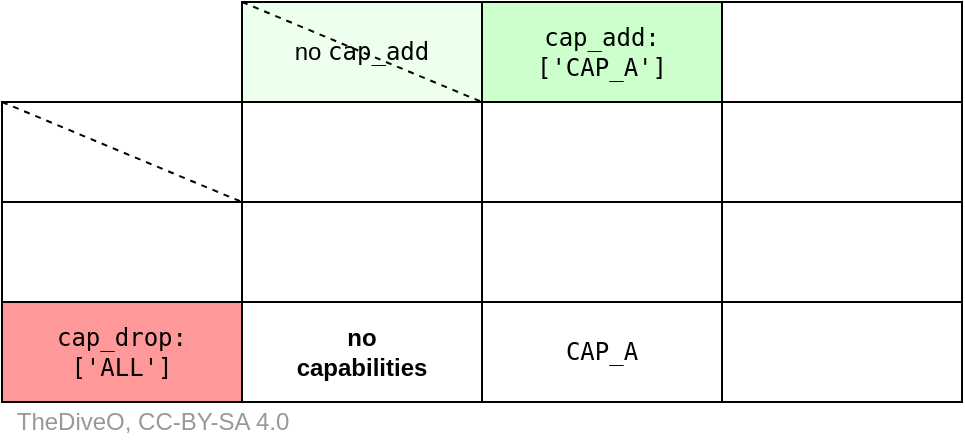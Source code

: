 <mxfile version="15.8.7" type="device"><diagram id="xxXQhpsO8CIIqTGJruQP" name="Page-1"><mxGraphModel dx="1102" dy="1025" grid="1" gridSize="10" guides="1" tooltips="1" connect="1" arrows="1" fold="1" page="1" pageScale="1" pageWidth="720" pageHeight="560" math="0" shadow="0"><root><mxCell id="0"/><mxCell id="1" parent="0"/><mxCell id="FxhufUaBj3sl9I_H6THa-2" value="" style="rounded=0;whiteSpace=wrap;html=1;" parent="1" vertex="1"><mxGeometry x="120" y="50" width="120" height="50" as="geometry"/></mxCell><mxCell id="FxhufUaBj3sl9I_H6THa-3" value="no &lt;font face=&quot;monospace&quot;&gt;cap_add&lt;/font&gt;" style="rounded=0;whiteSpace=wrap;html=1;fillColor=#EDFFED;" parent="1" vertex="1"><mxGeometry x="120" width="120" height="50" as="geometry"/></mxCell><mxCell id="FxhufUaBj3sl9I_H6THa-4" value="&lt;font face=&quot;monospace&quot;&gt;cap_add:&lt;br&gt;['CAP_A']&lt;/font&gt;" style="rounded=0;whiteSpace=wrap;html=1;fillColor=#CCFFCC;" parent="1" vertex="1"><mxGeometry x="240" width="120" height="50" as="geometry"/></mxCell><mxCell id="FxhufUaBj3sl9I_H6THa-5" value="" style="endArrow=none;html=1;rounded=0;fontFamily=monospace;exitX=0;exitY=0;exitDx=0;exitDy=0;entryX=1;entryY=0;entryDx=0;entryDy=0;dashed=1;" parent="1" source="FxhufUaBj3sl9I_H6THa-3" target="FxhufUaBj3sl9I_H6THa-2" edge="1"><mxGeometry width="50" height="50" relative="1" as="geometry"><mxPoint x="310" y="230" as="sourcePoint"/><mxPoint x="360" y="180" as="targetPoint"/></mxGeometry></mxCell><mxCell id="FxhufUaBj3sl9I_H6THa-6" value="" style="rounded=0;whiteSpace=wrap;html=1;" parent="1" vertex="1"><mxGeometry x="240" y="50" width="120" height="50" as="geometry"/></mxCell><mxCell id="FxhufUaBj3sl9I_H6THa-7" value="" style="rounded=0;whiteSpace=wrap;html=1;fillColor=#FFFFFF;" parent="1" vertex="1"><mxGeometry x="360" width="120" height="50" as="geometry"/></mxCell><mxCell id="FxhufUaBj3sl9I_H6THa-8" value="" style="rounded=0;whiteSpace=wrap;html=1;fillColor=#FFFFFF;" parent="1" vertex="1"><mxGeometry y="50" width="120" height="50" as="geometry"/></mxCell><mxCell id="FxhufUaBj3sl9I_H6THa-9" value="" style="endArrow=none;html=1;rounded=0;fontFamily=monospace;exitX=0;exitY=0;exitDx=0;exitDy=0;entryX=1;entryY=0;entryDx=0;entryDy=0;dashed=1;" parent="1" source="FxhufUaBj3sl9I_H6THa-8" edge="1"><mxGeometry width="50" height="50" relative="1" as="geometry"><mxPoint x="190" y="280" as="sourcePoint"/><mxPoint x="120" y="100.0" as="targetPoint"/></mxGeometry></mxCell><mxCell id="FxhufUaBj3sl9I_H6THa-10" value="" style="rounded=0;whiteSpace=wrap;html=1;fillColor=#FFFFFF;" parent="1" vertex="1"><mxGeometry y="100" width="120" height="50" as="geometry"/></mxCell><mxCell id="FxhufUaBj3sl9I_H6THa-11" value="&lt;font face=&quot;monospace&quot;&gt;cap_drop:&lt;br&gt;['ALL']&lt;/font&gt;" style="rounded=0;whiteSpace=wrap;html=1;fillColor=#FF9999;" parent="1" vertex="1"><mxGeometry y="150" width="120" height="50" as="geometry"/></mxCell><mxCell id="FxhufUaBj3sl9I_H6THa-12" value="" style="rounded=0;whiteSpace=wrap;html=1;" parent="1" vertex="1"><mxGeometry x="360" y="50" width="120" height="50" as="geometry"/></mxCell><mxCell id="FxhufUaBj3sl9I_H6THa-13" value="" style="rounded=0;whiteSpace=wrap;html=1;fillColor=#FFFFFF;" parent="1" vertex="1"><mxGeometry x="360" y="150" width="120" height="50" as="geometry"/></mxCell><mxCell id="FxhufUaBj3sl9I_H6THa-14" value="&lt;b&gt;no&lt;br&gt;capabilities&lt;/b&gt;" style="rounded=0;whiteSpace=wrap;html=1;" parent="1" vertex="1"><mxGeometry x="120" y="150" width="120" height="50" as="geometry"/></mxCell><mxCell id="FxhufUaBj3sl9I_H6THa-15" value="&lt;font face=&quot;monospace&quot;&gt;CAP_A&lt;/font&gt;" style="rounded=0;whiteSpace=wrap;html=1;" parent="1" vertex="1"><mxGeometry x="240" y="150" width="120" height="50" as="geometry"/></mxCell><mxCell id="FxhufUaBj3sl9I_H6THa-16" value="" style="rounded=0;whiteSpace=wrap;html=1;" parent="1" vertex="1"><mxGeometry x="120" y="100" width="120" height="50" as="geometry"/></mxCell><mxCell id="FxhufUaBj3sl9I_H6THa-17" value="" style="rounded=0;whiteSpace=wrap;html=1;" parent="1" vertex="1"><mxGeometry x="240" y="100" width="120" height="50" as="geometry"/></mxCell><mxCell id="FxhufUaBj3sl9I_H6THa-18" value="" style="rounded=0;whiteSpace=wrap;html=1;" parent="1" vertex="1"><mxGeometry x="360" y="100" width="120" height="50" as="geometry"/></mxCell><mxCell id="90SJg4g6pCN0UQmAiP3m-1" value="TheDiveO, CC-BY-SA 4.0" style="text;html=1;resizable=0;autosize=1;align=center;verticalAlign=middle;points=[];fillColor=none;strokeColor=none;rounded=0;fontColor=#999999;" vertex="1" parent="1"><mxGeometry y="200" width="150" height="20" as="geometry"/></mxCell></root></mxGraphModel></diagram></mxfile>